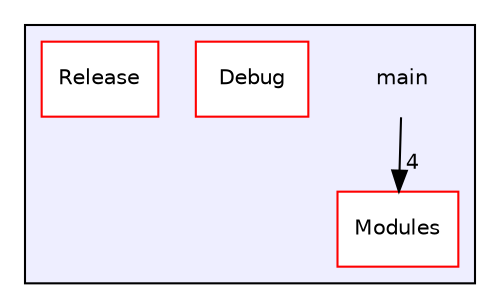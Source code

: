digraph "main" {
  compound=true
  node [ fontsize="10", fontname="Helvetica"];
  edge [ labelfontsize="10", labelfontname="Helvetica"];
  subgraph clusterdir_5c982d53a68cdbcd421152b4020263a9 {
    graph [ bgcolor="#eeeeff", pencolor="black", label="" URL="dir_5c982d53a68cdbcd421152b4020263a9.html"];
    dir_5c982d53a68cdbcd421152b4020263a9 [shape=plaintext label="main"];
  dir_5fe727caca61f1cc1183025fd6e96719 [shape=box label="Debug" fillcolor="white" style="filled" color="red" URL="dir_5fe727caca61f1cc1183025fd6e96719.html"];
  dir_1f3340c269d12e8f50ab557a1817aed7 [shape=box label="Modules" fillcolor="white" style="filled" color="red" URL="dir_1f3340c269d12e8f50ab557a1817aed7.html"];
  dir_e39430909dd37eb8d0f69965d1ea8db1 [shape=box label="Release" fillcolor="white" style="filled" color="red" URL="dir_e39430909dd37eb8d0f69965d1ea8db1.html"];
  }
  dir_5c982d53a68cdbcd421152b4020263a9->dir_1f3340c269d12e8f50ab557a1817aed7 [headlabel="4", labeldistance=1.5 headhref="dir_000000_000007.html"];
}
